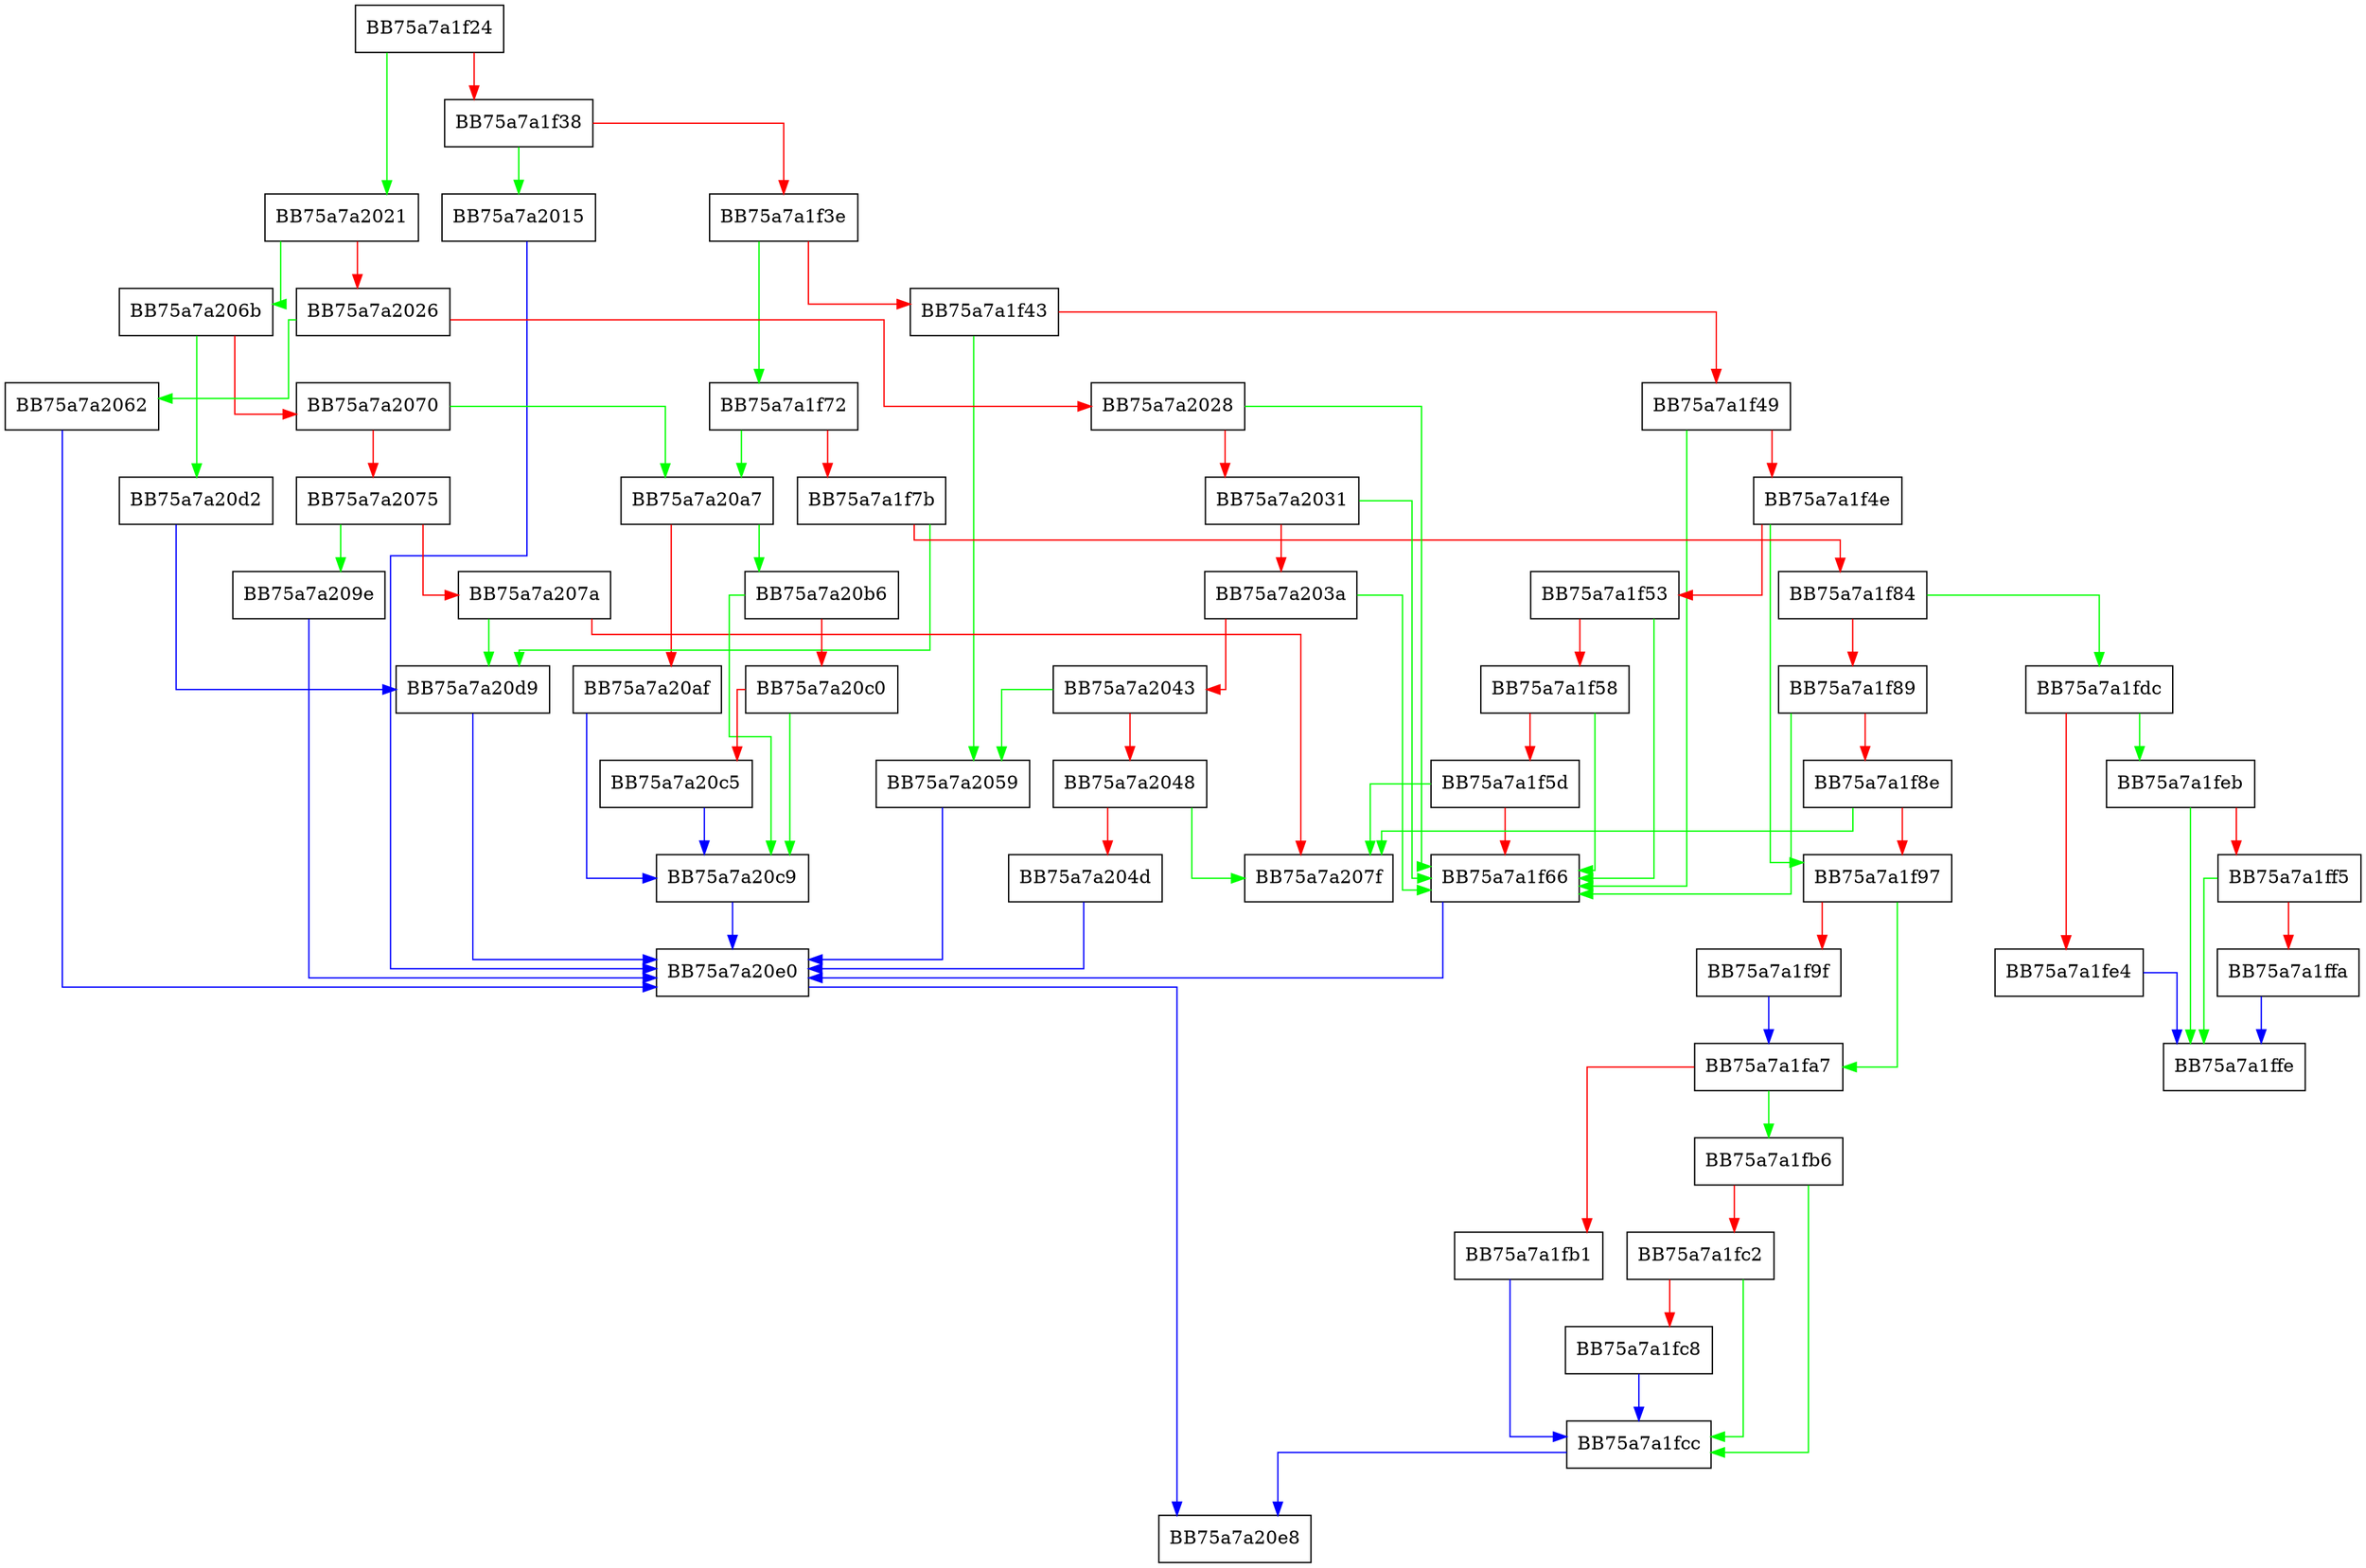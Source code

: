 digraph scan_conversion_specifier {
  node [shape="box"];
  graph [splines=ortho];
  BB75a7a1f24 -> BB75a7a2021 [color="green"];
  BB75a7a1f24 -> BB75a7a1f38 [color="red"];
  BB75a7a1f38 -> BB75a7a2015 [color="green"];
  BB75a7a1f38 -> BB75a7a1f3e [color="red"];
  BB75a7a1f3e -> BB75a7a1f72 [color="green"];
  BB75a7a1f3e -> BB75a7a1f43 [color="red"];
  BB75a7a1f43 -> BB75a7a2059 [color="green"];
  BB75a7a1f43 -> BB75a7a1f49 [color="red"];
  BB75a7a1f49 -> BB75a7a1f66 [color="green"];
  BB75a7a1f49 -> BB75a7a1f4e [color="red"];
  BB75a7a1f4e -> BB75a7a1f97 [color="green"];
  BB75a7a1f4e -> BB75a7a1f53 [color="red"];
  BB75a7a1f53 -> BB75a7a1f66 [color="green"];
  BB75a7a1f53 -> BB75a7a1f58 [color="red"];
  BB75a7a1f58 -> BB75a7a1f66 [color="green"];
  BB75a7a1f58 -> BB75a7a1f5d [color="red"];
  BB75a7a1f5d -> BB75a7a207f [color="green"];
  BB75a7a1f5d -> BB75a7a1f66 [color="red"];
  BB75a7a1f66 -> BB75a7a20e0 [color="blue"];
  BB75a7a1f72 -> BB75a7a20a7 [color="green"];
  BB75a7a1f72 -> BB75a7a1f7b [color="red"];
  BB75a7a1f7b -> BB75a7a20d9 [color="green"];
  BB75a7a1f7b -> BB75a7a1f84 [color="red"];
  BB75a7a1f84 -> BB75a7a1fdc [color="green"];
  BB75a7a1f84 -> BB75a7a1f89 [color="red"];
  BB75a7a1f89 -> BB75a7a1f66 [color="green"];
  BB75a7a1f89 -> BB75a7a1f8e [color="red"];
  BB75a7a1f8e -> BB75a7a207f [color="green"];
  BB75a7a1f8e -> BB75a7a1f97 [color="red"];
  BB75a7a1f97 -> BB75a7a1fa7 [color="green"];
  BB75a7a1f97 -> BB75a7a1f9f [color="red"];
  BB75a7a1f9f -> BB75a7a1fa7 [color="blue"];
  BB75a7a1fa7 -> BB75a7a1fb6 [color="green"];
  BB75a7a1fa7 -> BB75a7a1fb1 [color="red"];
  BB75a7a1fb1 -> BB75a7a1fcc [color="blue"];
  BB75a7a1fb6 -> BB75a7a1fcc [color="green"];
  BB75a7a1fb6 -> BB75a7a1fc2 [color="red"];
  BB75a7a1fc2 -> BB75a7a1fcc [color="green"];
  BB75a7a1fc2 -> BB75a7a1fc8 [color="red"];
  BB75a7a1fc8 -> BB75a7a1fcc [color="blue"];
  BB75a7a1fcc -> BB75a7a20e8 [color="blue"];
  BB75a7a1fdc -> BB75a7a1feb [color="green"];
  BB75a7a1fdc -> BB75a7a1fe4 [color="red"];
  BB75a7a1fe4 -> BB75a7a1ffe [color="blue"];
  BB75a7a1feb -> BB75a7a1ffe [color="green"];
  BB75a7a1feb -> BB75a7a1ff5 [color="red"];
  BB75a7a1ff5 -> BB75a7a1ffe [color="green"];
  BB75a7a1ff5 -> BB75a7a1ffa [color="red"];
  BB75a7a1ffa -> BB75a7a1ffe [color="blue"];
  BB75a7a2015 -> BB75a7a20e0 [color="blue"];
  BB75a7a2021 -> BB75a7a206b [color="green"];
  BB75a7a2021 -> BB75a7a2026 [color="red"];
  BB75a7a2026 -> BB75a7a2062 [color="green"];
  BB75a7a2026 -> BB75a7a2028 [color="red"];
  BB75a7a2028 -> BB75a7a1f66 [color="green"];
  BB75a7a2028 -> BB75a7a2031 [color="red"];
  BB75a7a2031 -> BB75a7a1f66 [color="green"];
  BB75a7a2031 -> BB75a7a203a [color="red"];
  BB75a7a203a -> BB75a7a1f66 [color="green"];
  BB75a7a203a -> BB75a7a2043 [color="red"];
  BB75a7a2043 -> BB75a7a2059 [color="green"];
  BB75a7a2043 -> BB75a7a2048 [color="red"];
  BB75a7a2048 -> BB75a7a207f [color="green"];
  BB75a7a2048 -> BB75a7a204d [color="red"];
  BB75a7a204d -> BB75a7a20e0 [color="blue"];
  BB75a7a2059 -> BB75a7a20e0 [color="blue"];
  BB75a7a2062 -> BB75a7a20e0 [color="blue"];
  BB75a7a206b -> BB75a7a20d2 [color="green"];
  BB75a7a206b -> BB75a7a2070 [color="red"];
  BB75a7a2070 -> BB75a7a20a7 [color="green"];
  BB75a7a2070 -> BB75a7a2075 [color="red"];
  BB75a7a2075 -> BB75a7a209e [color="green"];
  BB75a7a2075 -> BB75a7a207a [color="red"];
  BB75a7a207a -> BB75a7a20d9 [color="green"];
  BB75a7a207a -> BB75a7a207f [color="red"];
  BB75a7a209e -> BB75a7a20e0 [color="blue"];
  BB75a7a20a7 -> BB75a7a20b6 [color="green"];
  BB75a7a20a7 -> BB75a7a20af [color="red"];
  BB75a7a20af -> BB75a7a20c9 [color="blue"];
  BB75a7a20b6 -> BB75a7a20c9 [color="green"];
  BB75a7a20b6 -> BB75a7a20c0 [color="red"];
  BB75a7a20c0 -> BB75a7a20c9 [color="green"];
  BB75a7a20c0 -> BB75a7a20c5 [color="red"];
  BB75a7a20c5 -> BB75a7a20c9 [color="blue"];
  BB75a7a20c9 -> BB75a7a20e0 [color="blue"];
  BB75a7a20d2 -> BB75a7a20d9 [color="blue"];
  BB75a7a20d9 -> BB75a7a20e0 [color="blue"];
  BB75a7a20e0 -> BB75a7a20e8 [color="blue"];
}